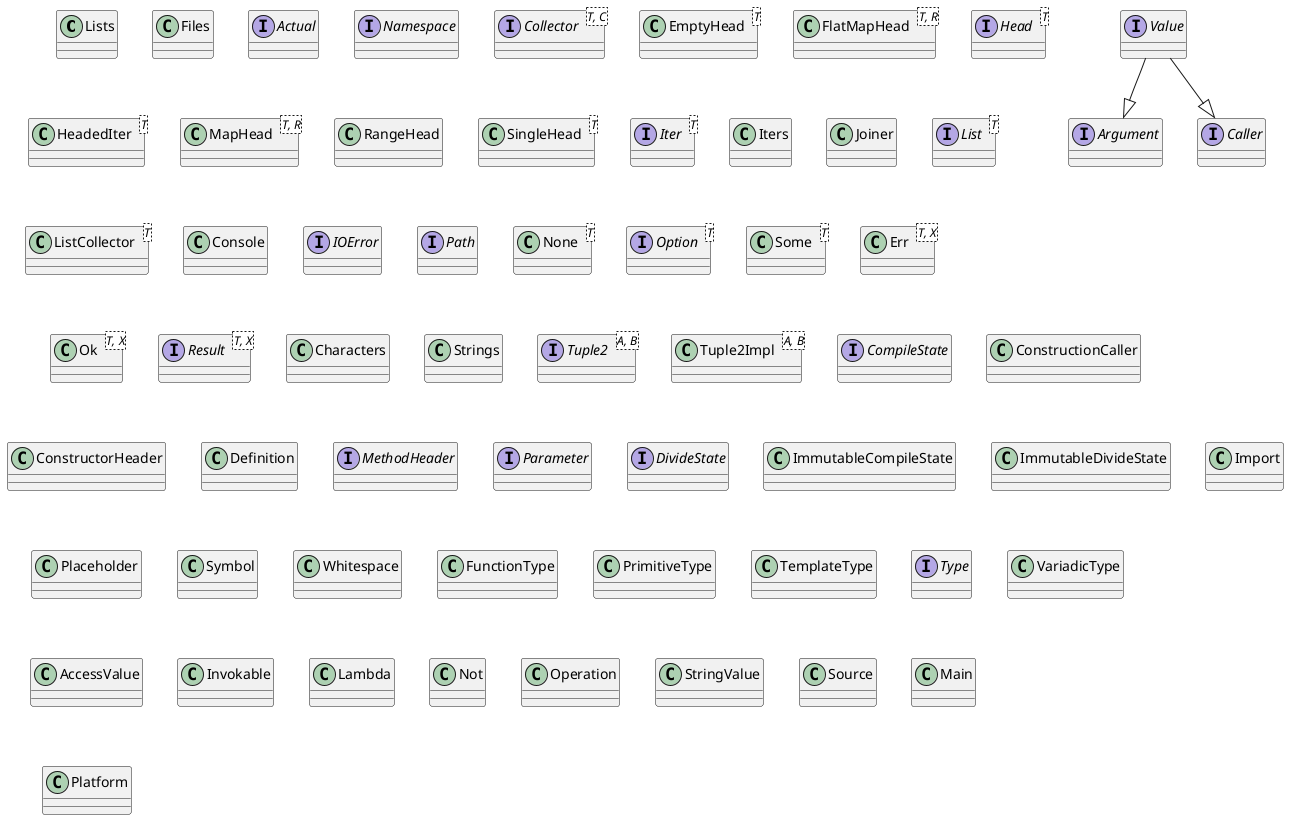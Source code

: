 @startuml
class Lists {
}
class Files {
}
interface Actual {
}
interface Namespace {
}
interface Collector<T, C> {
}
class EmptyHead<T> {
}
class FlatMapHead<T, R> {
}
interface Head<T> {
}
class HeadedIter<T> {
}
class MapHead<T, R> {
}
class RangeHead {
}
class SingleHead<T> {
}
interface Iter<T> {
}
class Iters {
}
class Joiner {
}
interface List<T> {
}
class ListCollector<T> {
}
class Console {
}
interface IOError {
}
interface Path {
}
class None<T> {
}
interface Option<T> {
}
class Some<T> {
}
class Err<T, X> {
}
class Ok<T, X> {
}
interface Result<T, X> {
}
class Characters {
}
class Strings {
}
interface Tuple2<A, B> {
}
class Tuple2Impl<A, B> {
}
interface CompileState {
}
class ConstructionCaller {
}
class ConstructorHeader {
}
class Definition {
}
interface MethodHeader {
}
interface Parameter {
}
interface DivideState {
}
class ImmutableCompileState {
}
class ImmutableDivideState {
}
class Import {
}
class Placeholder {
}
class Symbol {
}
class Whitespace {
}
class FunctionType {
}
class PrimitiveType {
}
class TemplateType {
}
interface Type {
}
class VariadicType {
}
class AccessValue {
}
interface Argument {
}
interface Caller {
}
class Invokable {
}
class Lambda {
}
class Not {
}
class Operation {
}
class StringValue {
}
interface Value {
}
Value--|>Argument
Value--|>Caller
class Source {
}
class Main {
}
class Platform {
}
@enduml